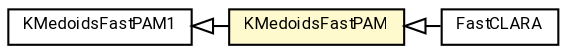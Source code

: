 #!/usr/local/bin/dot
#
# Class diagram 
# Generated by UMLGraph version R5_7_2-60-g0e99a6 (http://www.spinellis.gr/umlgraph/)
#

digraph G {
	graph [fontnames="svg"]
	edge [fontname="Roboto",fontsize=7,labelfontname="Roboto",labelfontsize=7,color="black"];
	node [fontname="Roboto",fontcolor="black",fontsize=8,shape=plaintext,margin=0,width=0,height=0];
	nodesep=0.15;
	ranksep=0.25;
	rankdir=LR;
	// de.lmu.ifi.dbs.elki.algorithm.clustering.kmeans.FastCLARA<V>
	c5771228 [label=<<table title="de.lmu.ifi.dbs.elki.algorithm.clustering.kmeans.FastCLARA" border="0" cellborder="1" cellspacing="0" cellpadding="2" href="FastCLARA.html" target="_parent">
		<tr><td><table border="0" cellspacing="0" cellpadding="1">
		<tr><td align="center" balign="center"> <font face="Roboto">FastCLARA</font> </td></tr>
		</table></td></tr>
		</table>>, URL="FastCLARA.html"];
	// de.lmu.ifi.dbs.elki.algorithm.clustering.kmeans.KMedoidsFastPAM<V>
	c5771258 [label=<<table title="de.lmu.ifi.dbs.elki.algorithm.clustering.kmeans.KMedoidsFastPAM" border="0" cellborder="1" cellspacing="0" cellpadding="2" bgcolor="lemonChiffon" href="KMedoidsFastPAM.html" target="_parent">
		<tr><td><table border="0" cellspacing="0" cellpadding="1">
		<tr><td align="center" balign="center"> <font face="Roboto">KMedoidsFastPAM</font> </td></tr>
		</table></td></tr>
		</table>>, URL="KMedoidsFastPAM.html"];
	// de.lmu.ifi.dbs.elki.algorithm.clustering.kmeans.KMedoidsFastPAM1<V>
	c5771261 [label=<<table title="de.lmu.ifi.dbs.elki.algorithm.clustering.kmeans.KMedoidsFastPAM1" border="0" cellborder="1" cellspacing="0" cellpadding="2" href="KMedoidsFastPAM1.html" target="_parent">
		<tr><td><table border="0" cellspacing="0" cellpadding="1">
		<tr><td align="center" balign="center"> <font face="Roboto">KMedoidsFastPAM1</font> </td></tr>
		</table></td></tr>
		</table>>, URL="KMedoidsFastPAM1.html"];
	// de.lmu.ifi.dbs.elki.algorithm.clustering.kmeans.FastCLARA<V> extends de.lmu.ifi.dbs.elki.algorithm.clustering.kmeans.KMedoidsFastPAM<V>
	c5771258 -> c5771228 [arrowtail=empty,dir=back,weight=10];
	// de.lmu.ifi.dbs.elki.algorithm.clustering.kmeans.KMedoidsFastPAM<V> extends de.lmu.ifi.dbs.elki.algorithm.clustering.kmeans.KMedoidsFastPAM1<V>
	c5771261 -> c5771258 [arrowtail=empty,dir=back,weight=10];
}

